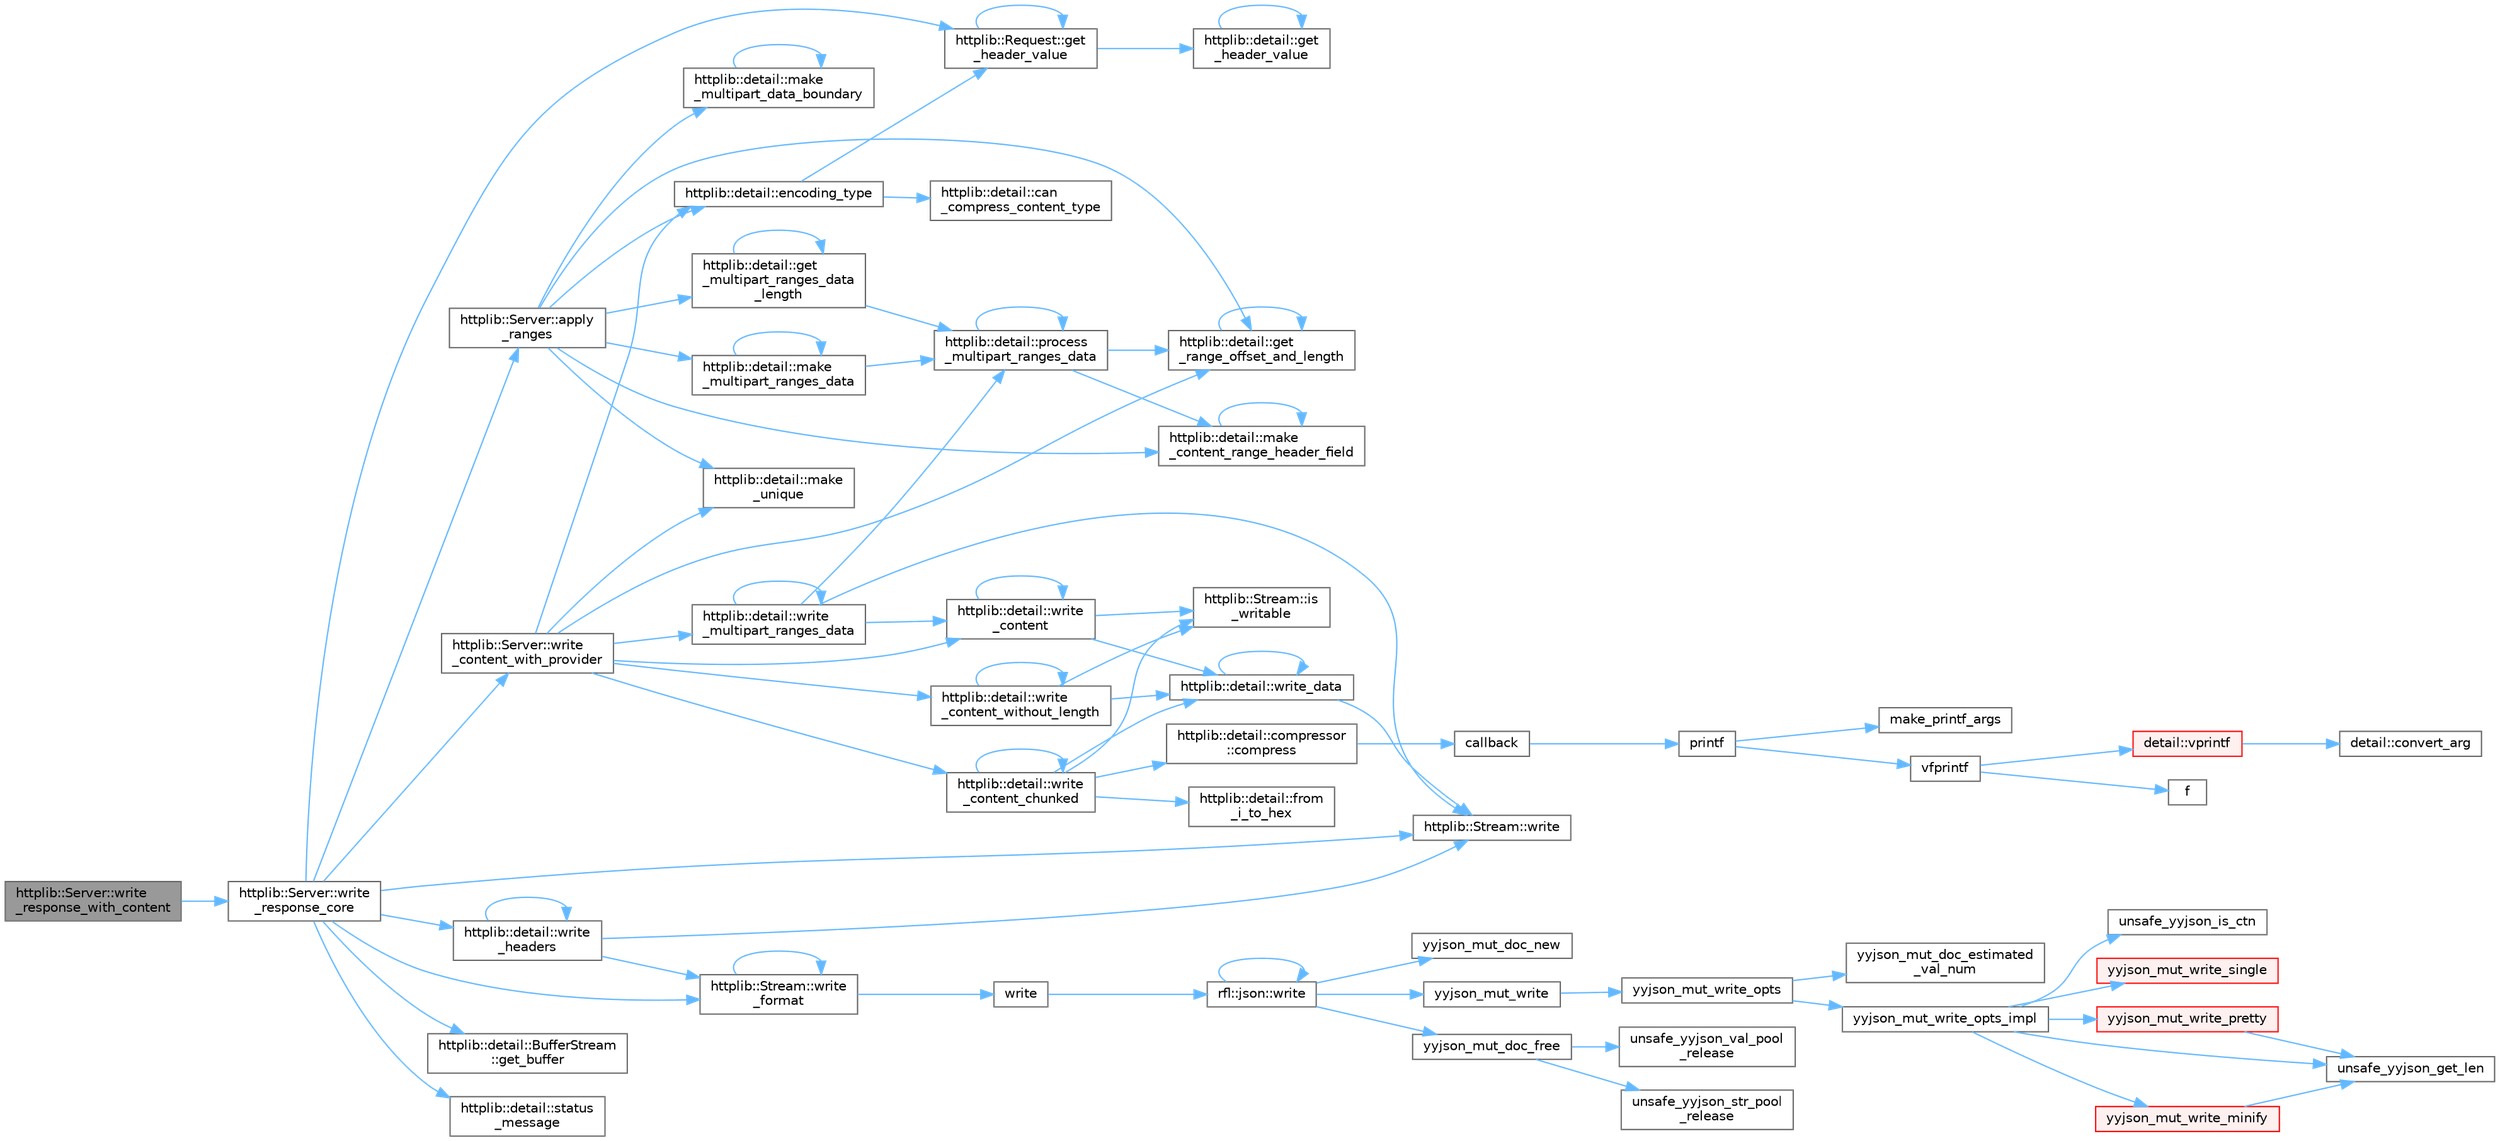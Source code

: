 digraph "httplib::Server::write_response_with_content"
{
 // LATEX_PDF_SIZE
  bgcolor="transparent";
  edge [fontname=Helvetica,fontsize=10,labelfontname=Helvetica,labelfontsize=10];
  node [fontname=Helvetica,fontsize=10,shape=box,height=0.2,width=0.4];
  rankdir="LR";
  Node1 [id="Node000001",label="httplib::Server::write\l_response_with_content",height=0.2,width=0.4,color="gray40", fillcolor="grey60", style="filled", fontcolor="black",tooltip=" "];
  Node1 -> Node2 [id="edge85_Node000001_Node000002",color="steelblue1",style="solid",tooltip=" "];
  Node2 [id="Node000002",label="httplib::Server::write\l_response_core",height=0.2,width=0.4,color="grey40", fillcolor="white", style="filled",URL="$classhttplib_1_1_server.html#a7b19aea55c1885d1c8d9d7048056fdf5",tooltip=" "];
  Node2 -> Node3 [id="edge86_Node000002_Node000003",color="steelblue1",style="solid",tooltip=" "];
  Node3 [id="Node000003",label="httplib::Server::apply\l_ranges",height=0.2,width=0.4,color="grey40", fillcolor="white", style="filled",URL="$classhttplib_1_1_server.html#ad421e7acaf0d2c5ad2d3a3aa939bffbc",tooltip=" "];
  Node3 -> Node4 [id="edge87_Node000003_Node000004",color="steelblue1",style="solid",tooltip=" "];
  Node4 [id="Node000004",label="httplib::detail::encoding_type",height=0.2,width=0.4,color="grey40", fillcolor="white", style="filled",URL="$namespacehttplib_1_1detail.html#ab3d7a73532e427696847a2c77090729d",tooltip=" "];
  Node4 -> Node5 [id="edge88_Node000004_Node000005",color="steelblue1",style="solid",tooltip=" "];
  Node5 [id="Node000005",label="httplib::detail::can\l_compress_content_type",height=0.2,width=0.4,color="grey40", fillcolor="white", style="filled",URL="$namespacehttplib_1_1detail.html#abe508674330c10dbe19fc1a33901c535",tooltip=" "];
  Node4 -> Node6 [id="edge89_Node000004_Node000006",color="steelblue1",style="solid",tooltip=" "];
  Node6 [id="Node000006",label="httplib::Request::get\l_header_value",height=0.2,width=0.4,color="grey40", fillcolor="white", style="filled",URL="$structhttplib_1_1_request.html#a4b4186433e1375a7be5eedb1a3c12d77",tooltip=" "];
  Node6 -> Node7 [id="edge90_Node000006_Node000007",color="steelblue1",style="solid",tooltip=" "];
  Node7 [id="Node000007",label="httplib::detail::get\l_header_value",height=0.2,width=0.4,color="grey40", fillcolor="white", style="filled",URL="$namespacehttplib_1_1detail.html#aef894f1e166e16c38e91b750b805b619",tooltip=" "];
  Node7 -> Node7 [id="edge91_Node000007_Node000007",color="steelblue1",style="solid",tooltip=" "];
  Node6 -> Node6 [id="edge92_Node000006_Node000006",color="steelblue1",style="solid",tooltip=" "];
  Node3 -> Node8 [id="edge93_Node000003_Node000008",color="steelblue1",style="solid",tooltip=" "];
  Node8 [id="Node000008",label="httplib::detail::get\l_multipart_ranges_data\l_length",height=0.2,width=0.4,color="grey40", fillcolor="white", style="filled",URL="$namespacehttplib_1_1detail.html#adaa15da1e9aaa661e44dc5ef9688180e",tooltip=" "];
  Node8 -> Node8 [id="edge94_Node000008_Node000008",color="steelblue1",style="solid",tooltip=" "];
  Node8 -> Node9 [id="edge95_Node000008_Node000009",color="steelblue1",style="solid",tooltip=" "];
  Node9 [id="Node000009",label="httplib::detail::process\l_multipart_ranges_data",height=0.2,width=0.4,color="grey40", fillcolor="white", style="filled",URL="$namespacehttplib_1_1detail.html#a89ddf0a3f7bf1b5a3a7f5547f20db6f5",tooltip=" "];
  Node9 -> Node10 [id="edge96_Node000009_Node000010",color="steelblue1",style="solid",tooltip=" "];
  Node10 [id="Node000010",label="httplib::detail::get\l_range_offset_and_length",height=0.2,width=0.4,color="grey40", fillcolor="white", style="filled",URL="$namespacehttplib_1_1detail.html#a2d4a39719cfb2efb172a2c89e154c220",tooltip=" "];
  Node10 -> Node10 [id="edge97_Node000010_Node000010",color="steelblue1",style="solid",tooltip=" "];
  Node9 -> Node11 [id="edge98_Node000009_Node000011",color="steelblue1",style="solid",tooltip=" "];
  Node11 [id="Node000011",label="httplib::detail::make\l_content_range_header_field",height=0.2,width=0.4,color="grey40", fillcolor="white", style="filled",URL="$namespacehttplib_1_1detail.html#abe8b95159ae97fefd882a9990ff9291d",tooltip=" "];
  Node11 -> Node11 [id="edge99_Node000011_Node000011",color="steelblue1",style="solid",tooltip=" "];
  Node9 -> Node9 [id="edge100_Node000009_Node000009",color="steelblue1",style="solid",tooltip=" "];
  Node3 -> Node10 [id="edge101_Node000003_Node000010",color="steelblue1",style="solid",tooltip=" "];
  Node3 -> Node11 [id="edge102_Node000003_Node000011",color="steelblue1",style="solid",tooltip=" "];
  Node3 -> Node12 [id="edge103_Node000003_Node000012",color="steelblue1",style="solid",tooltip=" "];
  Node12 [id="Node000012",label="httplib::detail::make\l_multipart_data_boundary",height=0.2,width=0.4,color="grey40", fillcolor="white", style="filled",URL="$namespacehttplib_1_1detail.html#ae144d55905f9808c3abae6e20bd9367a",tooltip=" "];
  Node12 -> Node12 [id="edge104_Node000012_Node000012",color="steelblue1",style="solid",tooltip=" "];
  Node3 -> Node13 [id="edge105_Node000003_Node000013",color="steelblue1",style="solid",tooltip=" "];
  Node13 [id="Node000013",label="httplib::detail::make\l_multipart_ranges_data",height=0.2,width=0.4,color="grey40", fillcolor="white", style="filled",URL="$namespacehttplib_1_1detail.html#afc2b54d62d7a6164ba424964407eae16",tooltip=" "];
  Node13 -> Node13 [id="edge106_Node000013_Node000013",color="steelblue1",style="solid",tooltip=" "];
  Node13 -> Node9 [id="edge107_Node000013_Node000009",color="steelblue1",style="solid",tooltip=" "];
  Node3 -> Node14 [id="edge108_Node000003_Node000014",color="steelblue1",style="solid",tooltip=" "];
  Node14 [id="Node000014",label="httplib::detail::make\l_unique",height=0.2,width=0.4,color="grey40", fillcolor="white", style="filled",URL="$namespacehttplib_1_1detail.html#a42a649c4ef0daf44053b0a91621e190d",tooltip=" "];
  Node2 -> Node15 [id="edge109_Node000002_Node000015",color="steelblue1",style="solid",tooltip=" "];
  Node15 [id="Node000015",label="httplib::detail::BufferStream\l::get_buffer",height=0.2,width=0.4,color="grey40", fillcolor="white", style="filled",URL="$classhttplib_1_1detail_1_1_buffer_stream.html#ab81fc1737b7c08ce72790fe1c348fad0",tooltip=" "];
  Node2 -> Node6 [id="edge110_Node000002_Node000006",color="steelblue1",style="solid",tooltip=" "];
  Node2 -> Node16 [id="edge111_Node000002_Node000016",color="steelblue1",style="solid",tooltip=" "];
  Node16 [id="Node000016",label="httplib::detail::status\l_message",height=0.2,width=0.4,color="grey40", fillcolor="white", style="filled",URL="$namespacehttplib_1_1detail.html#a53ecc5e40689fc4b7c2f5ed456260128",tooltip=" "];
  Node2 -> Node17 [id="edge112_Node000002_Node000017",color="steelblue1",style="solid",tooltip=" "];
  Node17 [id="Node000017",label="httplib::Stream::write",height=0.2,width=0.4,color="grey40", fillcolor="white", style="filled",URL="$classhttplib_1_1_stream.html#a4b94583ae90065c9e4e33a7752d9976f",tooltip=" "];
  Node2 -> Node18 [id="edge113_Node000002_Node000018",color="steelblue1",style="solid",tooltip=" "];
  Node18 [id="Node000018",label="httplib::Server::write\l_content_with_provider",height=0.2,width=0.4,color="grey40", fillcolor="white", style="filled",URL="$classhttplib_1_1_server.html#aefce057a9368ef075d16c97c3920dbd3",tooltip=" "];
  Node18 -> Node4 [id="edge114_Node000018_Node000004",color="steelblue1",style="solid",tooltip=" "];
  Node18 -> Node10 [id="edge115_Node000018_Node000010",color="steelblue1",style="solid",tooltip=" "];
  Node18 -> Node14 [id="edge116_Node000018_Node000014",color="steelblue1",style="solid",tooltip=" "];
  Node18 -> Node19 [id="edge117_Node000018_Node000019",color="steelblue1",style="solid",tooltip=" "];
  Node19 [id="Node000019",label="httplib::detail::write\l_content",height=0.2,width=0.4,color="grey40", fillcolor="white", style="filled",URL="$namespacehttplib_1_1detail.html#ac17dd7d7a80ce12e5966f5f577b67a75",tooltip=" "];
  Node19 -> Node20 [id="edge118_Node000019_Node000020",color="steelblue1",style="solid",tooltip=" "];
  Node20 [id="Node000020",label="httplib::Stream::is\l_writable",height=0.2,width=0.4,color="grey40", fillcolor="white", style="filled",URL="$classhttplib_1_1_stream.html#ab10c55e43ccf0146c4d142e53a58a831",tooltip=" "];
  Node19 -> Node19 [id="edge119_Node000019_Node000019",color="steelblue1",style="solid",tooltip=" "];
  Node19 -> Node21 [id="edge120_Node000019_Node000021",color="steelblue1",style="solid",tooltip=" "];
  Node21 [id="Node000021",label="httplib::detail::write_data",height=0.2,width=0.4,color="grey40", fillcolor="white", style="filled",URL="$namespacehttplib_1_1detail.html#aefec7c4fea53eda1af3a7362002c5223",tooltip=" "];
  Node21 -> Node17 [id="edge121_Node000021_Node000017",color="steelblue1",style="solid",tooltip=" "];
  Node21 -> Node21 [id="edge122_Node000021_Node000021",color="steelblue1",style="solid",tooltip=" "];
  Node18 -> Node22 [id="edge123_Node000018_Node000022",color="steelblue1",style="solid",tooltip=" "];
  Node22 [id="Node000022",label="httplib::detail::write\l_content_chunked",height=0.2,width=0.4,color="grey40", fillcolor="white", style="filled",URL="$namespacehttplib_1_1detail.html#af586311a8460e53bac51d7d02802ede9",tooltip=" "];
  Node22 -> Node23 [id="edge124_Node000022_Node000023",color="steelblue1",style="solid",tooltip=" "];
  Node23 [id="Node000023",label="httplib::detail::compressor\l::compress",height=0.2,width=0.4,color="grey40", fillcolor="white", style="filled",URL="$classhttplib_1_1detail_1_1compressor.html#a7cf1de9ae8f5d01316de7b666e66192d",tooltip=" "];
  Node23 -> Node24 [id="edge125_Node000023_Node000024",color="steelblue1",style="solid",tooltip=" "];
  Node24 [id="Node000024",label="callback",height=0.2,width=0.4,color="grey40", fillcolor="white", style="filled",URL="$external_2spine-runtimes_2spine-sfml_2c_2example_2main_8cpp.html#a2f27b7fc84a39cace84d90f62a8d4c8e",tooltip=" "];
  Node24 -> Node25 [id="edge126_Node000024_Node000025",color="steelblue1",style="solid",tooltip=" "];
  Node25 [id="Node000025",label="printf",height=0.2,width=0.4,color="grey40", fillcolor="white", style="filled",URL="$printf_8h.html#aee3ed3a831f25f07e7be3919fff2203a",tooltip=" "];
  Node25 -> Node26 [id="edge127_Node000025_Node000026",color="steelblue1",style="solid",tooltip=" "];
  Node26 [id="Node000026",label="make_printf_args",height=0.2,width=0.4,color="grey40", fillcolor="white", style="filled",URL="$printf_8h.html#a27dcc0efcda04388971dbea3c875f122",tooltip=" "];
  Node25 -> Node27 [id="edge128_Node000025_Node000027",color="steelblue1",style="solid",tooltip=" "];
  Node27 [id="Node000027",label="vfprintf",height=0.2,width=0.4,color="grey40", fillcolor="white", style="filled",URL="$printf_8h.html#abb30aad964fc771fb52cf3ad88649df2",tooltip=" "];
  Node27 -> Node28 [id="edge129_Node000027_Node000028",color="steelblue1",style="solid",tooltip=" "];
  Node28 [id="Node000028",label="f",height=0.2,width=0.4,color="grey40", fillcolor="white", style="filled",URL="$cxx11__tensor__map_8cpp.html#a7f507fea02198f6cb81c86640c7b1a4e",tooltip=" "];
  Node27 -> Node29 [id="edge130_Node000027_Node000029",color="steelblue1",style="solid",tooltip=" "];
  Node29 [id="Node000029",label="detail::vprintf",height=0.2,width=0.4,color="red", fillcolor="#FFF0F0", style="filled",URL="$namespacedetail.html#a1c8c2218e4c822aa8f743fb9c573717f",tooltip=" "];
  Node29 -> Node30 [id="edge131_Node000029_Node000030",color="steelblue1",style="solid",tooltip=" "];
  Node30 [id="Node000030",label="detail::convert_arg",height=0.2,width=0.4,color="grey40", fillcolor="white", style="filled",URL="$namespacedetail.html#a03c11572c9a664266d6925f327dec7f3",tooltip=" "];
  Node22 -> Node56 [id="edge132_Node000022_Node000056",color="steelblue1",style="solid",tooltip=" "];
  Node56 [id="Node000056",label="httplib::detail::from\l_i_to_hex",height=0.2,width=0.4,color="grey40", fillcolor="white", style="filled",URL="$namespacehttplib_1_1detail.html#ac08f80eff074b5a4adcb6e160a1380a5",tooltip=" "];
  Node22 -> Node20 [id="edge133_Node000022_Node000020",color="steelblue1",style="solid",tooltip=" "];
  Node22 -> Node22 [id="edge134_Node000022_Node000022",color="steelblue1",style="solid",tooltip=" "];
  Node22 -> Node21 [id="edge135_Node000022_Node000021",color="steelblue1",style="solid",tooltip=" "];
  Node18 -> Node57 [id="edge136_Node000018_Node000057",color="steelblue1",style="solid",tooltip=" "];
  Node57 [id="Node000057",label="httplib::detail::write\l_content_without_length",height=0.2,width=0.4,color="grey40", fillcolor="white", style="filled",URL="$namespacehttplib_1_1detail.html#a4b08839cc083b4d71b0a3961c9a1686d",tooltip=" "];
  Node57 -> Node20 [id="edge137_Node000057_Node000020",color="steelblue1",style="solid",tooltip=" "];
  Node57 -> Node57 [id="edge138_Node000057_Node000057",color="steelblue1",style="solid",tooltip=" "];
  Node57 -> Node21 [id="edge139_Node000057_Node000021",color="steelblue1",style="solid",tooltip=" "];
  Node18 -> Node58 [id="edge140_Node000018_Node000058",color="steelblue1",style="solid",tooltip=" "];
  Node58 [id="Node000058",label="httplib::detail::write\l_multipart_ranges_data",height=0.2,width=0.4,color="grey40", fillcolor="white", style="filled",URL="$namespacehttplib_1_1detail.html#accb2905616ea10b57a999fd34545a532",tooltip=" "];
  Node58 -> Node9 [id="edge141_Node000058_Node000009",color="steelblue1",style="solid",tooltip=" "];
  Node58 -> Node17 [id="edge142_Node000058_Node000017",color="steelblue1",style="solid",tooltip=" "];
  Node58 -> Node19 [id="edge143_Node000058_Node000019",color="steelblue1",style="solid",tooltip=" "];
  Node58 -> Node58 [id="edge144_Node000058_Node000058",color="steelblue1",style="solid",tooltip=" "];
  Node2 -> Node59 [id="edge145_Node000002_Node000059",color="steelblue1",style="solid",tooltip=" "];
  Node59 [id="Node000059",label="httplib::Stream::write\l_format",height=0.2,width=0.4,color="grey40", fillcolor="white", style="filled",URL="$classhttplib_1_1_stream.html#afe3bb065d62f564f6a86fe12949b6789",tooltip=" "];
  Node59 -> Node60 [id="edge146_Node000059_Node000060",color="steelblue1",style="solid",tooltip=" "];
  Node60 [id="Node000060",label="write",height=0.2,width=0.4,color="grey40", fillcolor="white", style="filled",URL="$json_2write__and__read_8hpp.html#a8d72d49ed34d37da786334a55f22b909",tooltip=" "];
  Node60 -> Node61 [id="edge147_Node000060_Node000061",color="steelblue1",style="solid",tooltip=" "];
  Node61 [id="Node000061",label="rfl::json::write",height=0.2,width=0.4,color="grey40", fillcolor="white", style="filled",URL="$namespacerfl_1_1json.html#af39a23539424555b8c970d12a58e547f",tooltip="Returns a JSON string."];
  Node61 -> Node61 [id="edge148_Node000061_Node000061",color="steelblue1",style="solid",tooltip=" "];
  Node61 -> Node62 [id="edge149_Node000061_Node000062",color="steelblue1",style="solid",tooltip=" "];
  Node62 [id="Node000062",label="yyjson_mut_doc_free",height=0.2,width=0.4,color="grey40", fillcolor="white", style="filled",URL="$yyjson_8c.html#a473b53dd223f25a117a6fe3b543bfdb1",tooltip=" "];
  Node62 -> Node63 [id="edge150_Node000062_Node000063",color="steelblue1",style="solid",tooltip=" "];
  Node63 [id="Node000063",label="unsafe_yyjson_str_pool\l_release",height=0.2,width=0.4,color="grey40", fillcolor="white", style="filled",URL="$yyjson_8c.html#a68827985804124f8d26d256b07877cf9",tooltip=" "];
  Node62 -> Node64 [id="edge151_Node000062_Node000064",color="steelblue1",style="solid",tooltip=" "];
  Node64 [id="Node000064",label="unsafe_yyjson_val_pool\l_release",height=0.2,width=0.4,color="grey40", fillcolor="white", style="filled",URL="$yyjson_8c.html#a423ab190d8ce947af71ff1a45ab76805",tooltip=" "];
  Node61 -> Node65 [id="edge152_Node000061_Node000065",color="steelblue1",style="solid",tooltip=" "];
  Node65 [id="Node000065",label="yyjson_mut_doc_new",height=0.2,width=0.4,color="grey40", fillcolor="white", style="filled",URL="$yyjson_8c.html#a94a8c1c5f4e47e11e268d7f4c0e4cb1a",tooltip=" "];
  Node61 -> Node66 [id="edge153_Node000061_Node000066",color="steelblue1",style="solid",tooltip=" "];
  Node66 [id="Node000066",label="yyjson_mut_write",height=0.2,width=0.4,color="grey40", fillcolor="white", style="filled",URL="$yyjson_8h.html#a881e2ee3f487385810829df8bc675f1f",tooltip=" "];
  Node66 -> Node67 [id="edge154_Node000066_Node000067",color="steelblue1",style="solid",tooltip=" "];
  Node67 [id="Node000067",label="yyjson_mut_write_opts",height=0.2,width=0.4,color="grey40", fillcolor="white", style="filled",URL="$yyjson_8c.html#a43932e149602ddfcd9257648ea36e553",tooltip=" "];
  Node67 -> Node68 [id="edge155_Node000067_Node000068",color="steelblue1",style="solid",tooltip=" "];
  Node68 [id="Node000068",label="yyjson_mut_doc_estimated\l_val_num",height=0.2,width=0.4,color="grey40", fillcolor="white", style="filled",URL="$yyjson_8c.html#ac9cfbe501c1317baf92c53571c7333ee",tooltip=" "];
  Node67 -> Node69 [id="edge156_Node000067_Node000069",color="steelblue1",style="solid",tooltip=" "];
  Node69 [id="Node000069",label="yyjson_mut_write_opts_impl",height=0.2,width=0.4,color="grey40", fillcolor="white", style="filled",URL="$yyjson_8c.html#a9419498fed912dda63693d15ff91c74c",tooltip=" "];
  Node69 -> Node70 [id="edge157_Node000069_Node000070",color="steelblue1",style="solid",tooltip=" "];
  Node70 [id="Node000070",label="unsafe_yyjson_get_len",height=0.2,width=0.4,color="grey40", fillcolor="white", style="filled",URL="$yyjson_8h.html#a445bf8a7f9981e4797bf95db944ddf8f",tooltip=" "];
  Node69 -> Node71 [id="edge158_Node000069_Node000071",color="steelblue1",style="solid",tooltip=" "];
  Node71 [id="Node000071",label="unsafe_yyjson_is_ctn",height=0.2,width=0.4,color="grey40", fillcolor="white", style="filled",URL="$yyjson_8h.html#afe1e8995e63d29297d569c4a848bf5a2",tooltip=" "];
  Node69 -> Node72 [id="edge159_Node000069_Node000072",color="steelblue1",style="solid",tooltip=" "];
  Node72 [id="Node000072",label="yyjson_mut_write_minify",height=0.2,width=0.4,color="red", fillcolor="#FFF0F0", style="filled",URL="$yyjson_8c.html#a41b0f7caeaed5e6075fdbad6e37daa44",tooltip=" "];
  Node72 -> Node70 [id="edge160_Node000072_Node000070",color="steelblue1",style="solid",tooltip=" "];
  Node69 -> Node109 [id="edge161_Node000069_Node000109",color="steelblue1",style="solid",tooltip=" "];
  Node109 [id="Node000109",label="yyjson_mut_write_pretty",height=0.2,width=0.4,color="red", fillcolor="#FFF0F0", style="filled",URL="$yyjson_8c.html#a5bd41dfbb867b6521e1f7571f3615b0f",tooltip=" "];
  Node109 -> Node70 [id="edge162_Node000109_Node000070",color="steelblue1",style="solid",tooltip=" "];
  Node69 -> Node111 [id="edge163_Node000069_Node000111",color="steelblue1",style="solid",tooltip=" "];
  Node111 [id="Node000111",label="yyjson_mut_write_single",height=0.2,width=0.4,color="red", fillcolor="#FFF0F0", style="filled",URL="$yyjson_8c.html#a6453eece4aede41c7d909075ad2980e0",tooltip=" "];
  Node59 -> Node59 [id="edge164_Node000059_Node000059",color="steelblue1",style="solid",tooltip=" "];
  Node2 -> Node113 [id="edge165_Node000002_Node000113",color="steelblue1",style="solid",tooltip=" "];
  Node113 [id="Node000113",label="httplib::detail::write\l_headers",height=0.2,width=0.4,color="grey40", fillcolor="white", style="filled",URL="$namespacehttplib_1_1detail.html#a1dcffec351c56d76ecef75b1a4e00f21",tooltip=" "];
  Node113 -> Node17 [id="edge166_Node000113_Node000017",color="steelblue1",style="solid",tooltip=" "];
  Node113 -> Node59 [id="edge167_Node000113_Node000059",color="steelblue1",style="solid",tooltip=" "];
  Node113 -> Node113 [id="edge168_Node000113_Node000113",color="steelblue1",style="solid",tooltip=" "];
}
